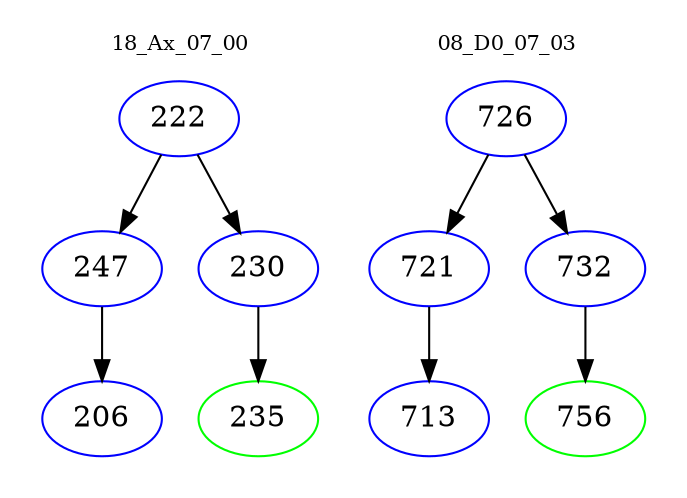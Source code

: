 digraph{
subgraph cluster_0 {
color = white
label = "18_Ax_07_00";
fontsize=10;
T0_222 [label="222", color="blue"]
T0_222 -> T0_247 [color="black"]
T0_247 [label="247", color="blue"]
T0_247 -> T0_206 [color="black"]
T0_206 [label="206", color="blue"]
T0_222 -> T0_230 [color="black"]
T0_230 [label="230", color="blue"]
T0_230 -> T0_235 [color="black"]
T0_235 [label="235", color="green"]
}
subgraph cluster_1 {
color = white
label = "08_D0_07_03";
fontsize=10;
T1_726 [label="726", color="blue"]
T1_726 -> T1_721 [color="black"]
T1_721 [label="721", color="blue"]
T1_721 -> T1_713 [color="black"]
T1_713 [label="713", color="blue"]
T1_726 -> T1_732 [color="black"]
T1_732 [label="732", color="blue"]
T1_732 -> T1_756 [color="black"]
T1_756 [label="756", color="green"]
}
}
